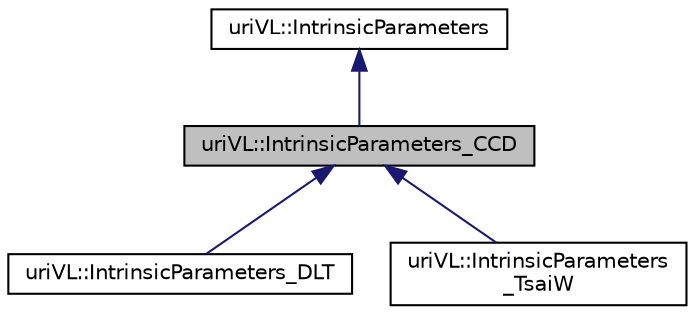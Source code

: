 digraph "uriVL::IntrinsicParameters_CCD"
{
  edge [fontname="Helvetica",fontsize="10",labelfontname="Helvetica",labelfontsize="10"];
  node [fontname="Helvetica",fontsize="10",shape=record];
  Node1 [label="uriVL::IntrinsicParameters_CCD",height=0.2,width=0.4,color="black", fillcolor="grey75", style="filled", fontcolor="black"];
  Node2 -> Node1 [dir="back",color="midnightblue",fontsize="10",style="solid",fontname="Helvetica"];
  Node2 [label="uriVL::IntrinsicParameters",height=0.2,width=0.4,color="black", fillcolor="white", style="filled",URL="$classuriVL_1_1IntrinsicParameters.html",tooltip="Parent class for all descriptors of a camera&#39;s intrinsic parameters. "];
  Node1 -> Node3 [dir="back",color="midnightblue",fontsize="10",style="solid",fontname="Helvetica"];
  Node3 [label="uriVL::IntrinsicParameters_DLT",height=0.2,width=0.4,color="black", fillcolor="white", style="filled",URL="$classuriVL_1_1IntrinsicParameters__DLT.html",tooltip="Implements the IntrinsicParameters_DLT class. "];
  Node1 -> Node4 [dir="back",color="midnightblue",fontsize="10",style="solid",fontname="Helvetica"];
  Node4 [label="uriVL::IntrinsicParameters\l_TsaiW",height=0.2,width=0.4,color="black", fillcolor="white", style="filled",URL="$classuriVL_1_1IntrinsicParameters__TsaiW.html",tooltip="Implements the IntrinsicParameters_TsaiW class. "];
}
